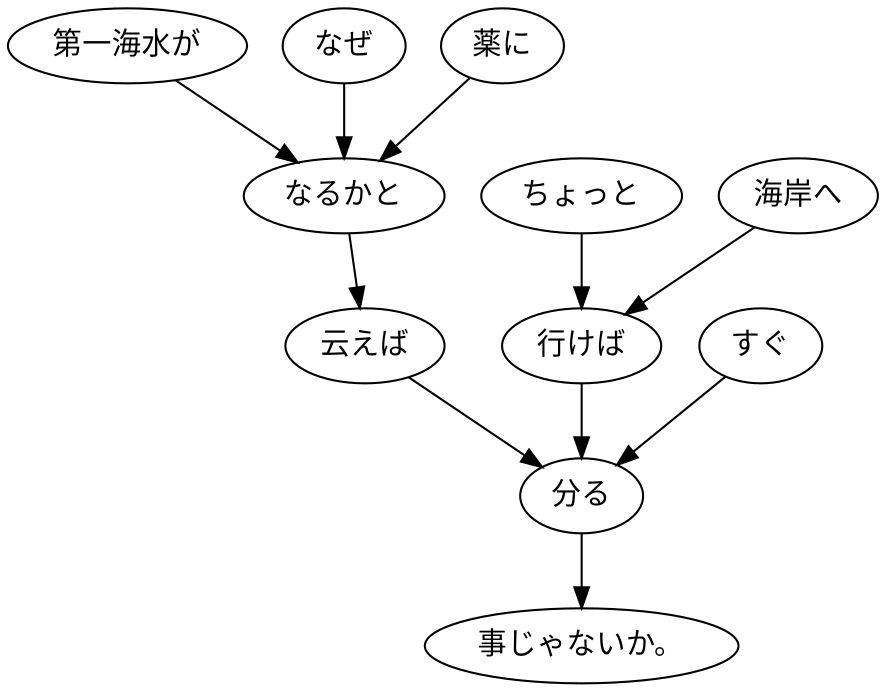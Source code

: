 digraph graph3907 {
	node0 [label="第一海水が"];
	node1 [label="なぜ"];
	node2 [label="薬に"];
	node3 [label="なるかと"];
	node4 [label="云えば"];
	node5 [label="ちょっと"];
	node6 [label="海岸へ"];
	node7 [label="行けば"];
	node8 [label="すぐ"];
	node9 [label="分る"];
	node10 [label="事じゃないか。"];
	node0 -> node3;
	node1 -> node3;
	node2 -> node3;
	node3 -> node4;
	node4 -> node9;
	node5 -> node7;
	node6 -> node7;
	node7 -> node9;
	node8 -> node9;
	node9 -> node10;
}
